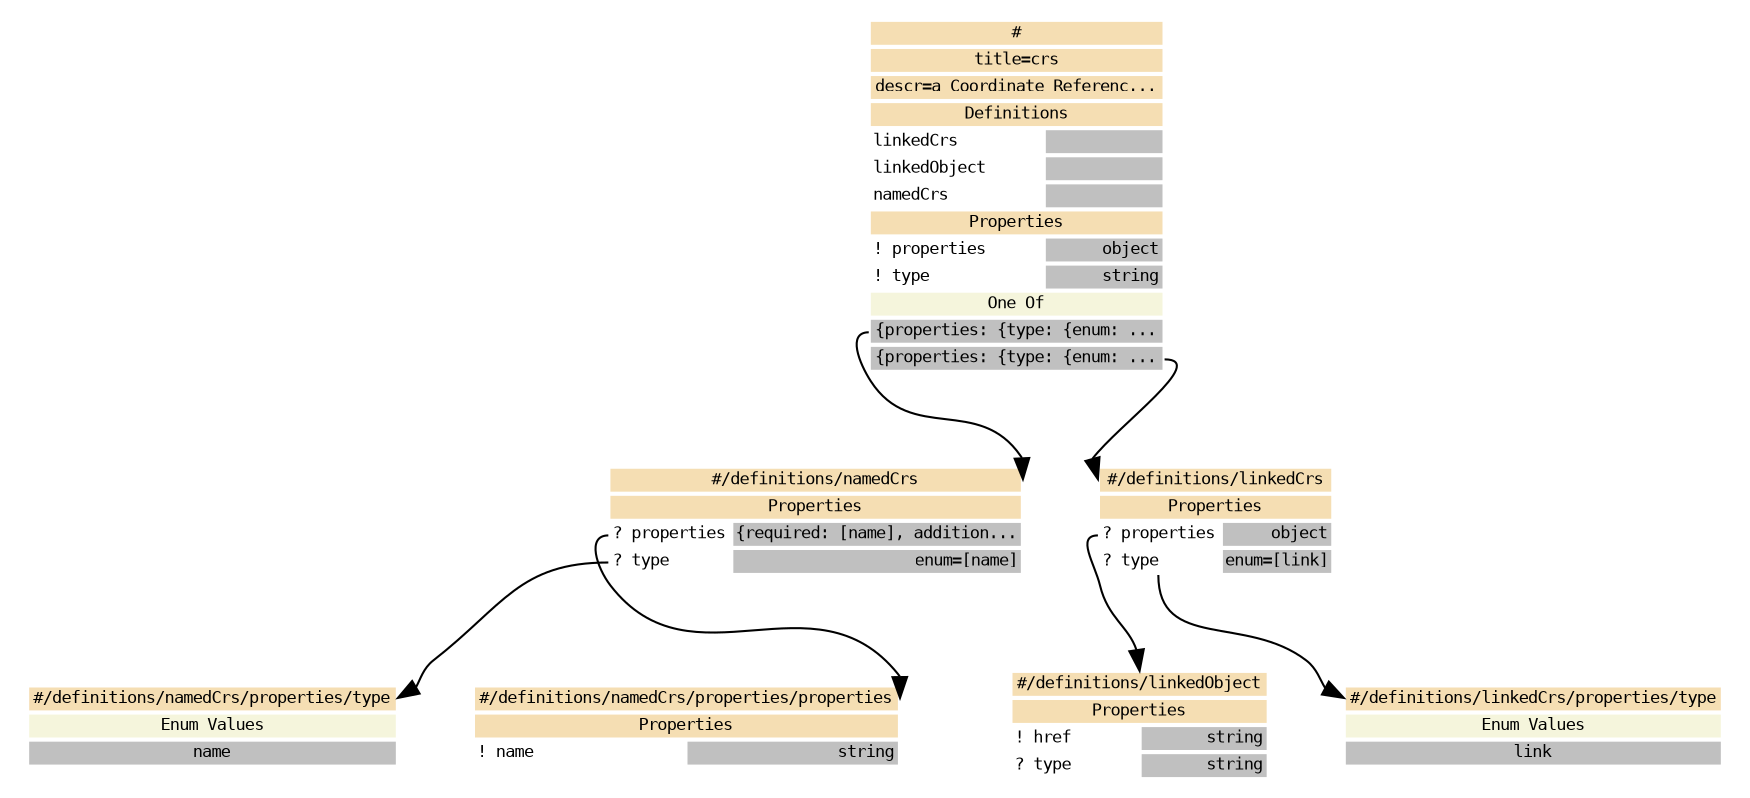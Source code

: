 digraph G {
  fontname = "Bitstream Vera Sans"
  fontsize = 8

  node [
    fontname = "Courier"
    fontsize = 8
    shape = "plaintext"
  ]

  edge [
    fontname = "Bitstream Vera Sans"
    fontsize = 8
  ]

"#" [
label =<
<table border="0" cellborder="0" cellpadding="1" bgcolor="white">
<tr><td bgcolor="wheat" align="center" colspan="2" port="@path"><font color="black">#</font></td></tr>
<tr><td bgcolor="wheat" align="center" colspan="2" port=""><font color="black">title=crs</font></td></tr>
<tr><td bgcolor="wheat" align="center" colspan="2" port=""><font color="black">descr=a Coordinate Referenc...</font></td></tr>
<tr><td bgcolor="wheat" align="center" colspan="2"><font color="black">Definitions</font></td></tr>
<tr><td align="left" port="#@linkedCrs">linkedCrs</td>linkedCrs<td bgcolor="grey" align="right"></td></tr>
<tr><td align="left" port="#@linkedObject">linkedObject</td>linkedObject<td bgcolor="grey" align="right"></td></tr>
<tr><td align="left" port="#@namedCrs">namedCrs</td>namedCrs<td bgcolor="grey" align="right"></td></tr>
<tr><td bgcolor="wheat" align="center" colspan="2" port=""><font color="black">Properties</font></td></tr>
<tr><td align="left" port="@properties">! properties</td>! properties<td bgcolor="grey" align="right">object</td></tr>
<tr><td align="left" port="@type">! type</td>! type<td bgcolor="grey" align="right">string</td></tr>
<tr><td bgcolor="beige" align="center" colspan="2" port=""><font color="black">One Of</font></td></tr>
<tr><td bgcolor="grey" align="center" colspan="2" port="0"><font color="black">{properties: {type: {enum: ...</font></td></tr>
<tr><td bgcolor="grey" align="center" colspan="2" port="1"><font color="black">{properties: {type: {enum: ...</font></td></tr>
</table>
>
]
"#/definitions/namedCrs/properties/type" [
label =<
<table border="0" cellborder="0" cellpadding="1" bgcolor="white">
<tr><td bgcolor="wheat" align="center" colspan="2" port="@path"><font color="black">#/definitions/namedCrs/properties/type</font></td></tr>


<tr><td bgcolor="beige" align="center" colspan="2" port=""><font color="black">Enum Values</font></td></tr>
<tr><td bgcolor="grey" align="center" colspan="2" port=""><font color="black">name</font></td></tr>
</table>
>
]
"#/definitions/namedCrs/properties/properties" [
label =<
<table border="0" cellborder="0" cellpadding="1" bgcolor="white">
<tr><td bgcolor="wheat" align="center" colspan="2" port="@path"><font color="black">#/definitions/namedCrs/properties/properties</font></td></tr>


<tr><td bgcolor="wheat" align="center" colspan="2" port=""><font color="black">Properties</font></td></tr>
<tr><td align="left" port="@name">! name</td>! name<td bgcolor="grey" align="right">string</td></tr>
</table>
>
]
"#/definitions/namedCrs" [
label =<
<table border="0" cellborder="0" cellpadding="1" bgcolor="white">
<tr><td bgcolor="wheat" align="center" colspan="2" port="@path"><font color="black">#/definitions/namedCrs</font></td></tr>


<tr><td bgcolor="wheat" align="center" colspan="2" port=""><font color="black">Properties</font></td></tr>
<tr><td align="left" port="@properties">? properties</td>? properties<td bgcolor="grey" align="right">{required: [name], addition...</td></tr>
<tr><td align="left" port="@type">? type</td>? type<td bgcolor="grey" align="right">enum=[name]</td></tr>
</table>
>
]
"#/definitions/linkedObject" [
label =<
<table border="0" cellborder="0" cellpadding="1" bgcolor="white">
<tr><td bgcolor="wheat" align="center" colspan="2" port="@path"><font color="black">#/definitions/linkedObject</font></td></tr>


<tr><td bgcolor="wheat" align="center" colspan="2" port=""><font color="black">Properties</font></td></tr>
<tr><td align="left" port="@href">! href</td>! href<td bgcolor="grey" align="right">string</td></tr>
<tr><td align="left" port="@type">? type</td>? type<td bgcolor="grey" align="right">string</td></tr>
</table>
>
]
"#/definitions/linkedCrs/properties/type" [
label =<
<table border="0" cellborder="0" cellpadding="1" bgcolor="white">
<tr><td bgcolor="wheat" align="center" colspan="2" port="@path"><font color="black">#/definitions/linkedCrs/properties/type</font></td></tr>


<tr><td bgcolor="beige" align="center" colspan="2" port=""><font color="black">Enum Values</font></td></tr>
<tr><td bgcolor="grey" align="center" colspan="2" port=""><font color="black">link</font></td></tr>
</table>
>
]
"#/definitions/linkedCrs" [
label =<
<table border="0" cellborder="0" cellpadding="1" bgcolor="white">
<tr><td bgcolor="wheat" align="center" colspan="2" port="@path"><font color="black">#/definitions/linkedCrs</font></td></tr>


<tr><td bgcolor="wheat" align="center" colspan="2" port=""><font color="black">Properties</font></td></tr>
<tr><td align="left" port="@properties">? properties</td>? properties<td bgcolor="grey" align="right">object</td></tr>
<tr><td align="left" port="@type">? type</td>? type<td bgcolor="grey" align="right">enum=[link]</td></tr>
</table>
>
]
"#":"0" -> "#/definitions/namedCrs":"@path";
"#":"1" -> "#/definitions/linkedCrs":"@path";
"#/definitions/namedCrs":"@properties" -> "#/definitions/namedCrs/properties/properties":"@path";
"#/definitions/namedCrs":"@type" -> "#/definitions/namedCrs/properties/type":"@path";
"#/definitions/linkedCrs":"@properties" -> "#/definitions/linkedObject":"@path";
"#/definitions/linkedCrs":"@type" -> "#/definitions/linkedCrs/properties/type":"@path";


}

